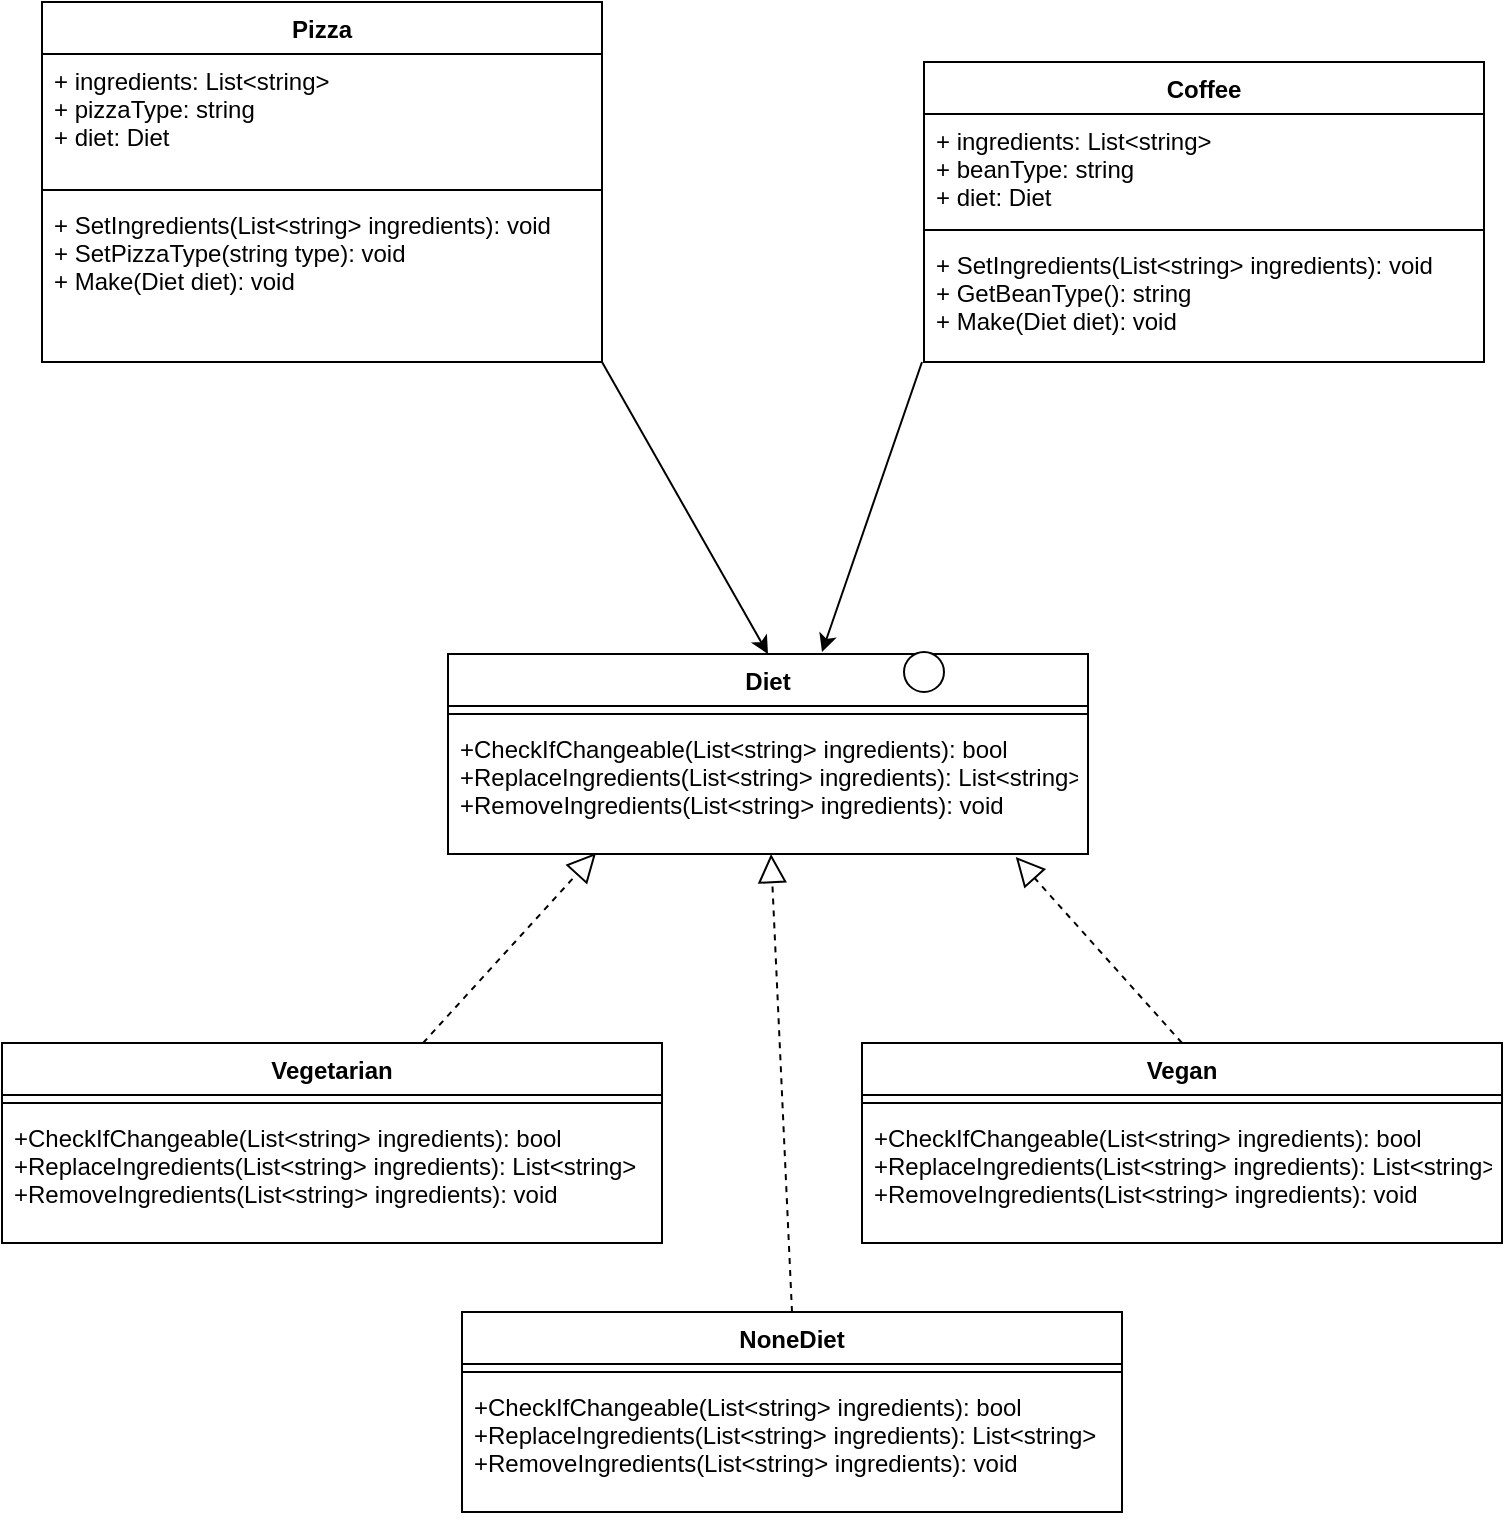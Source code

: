 <mxfile version="12.1.0" type="device" pages="1"><diagram id="p-yCQqdvYXW6_HQczVzR" name="Page-1"><mxGraphModel dx="1182" dy="764" grid="1" gridSize="10" guides="1" tooltips="1" connect="1" arrows="1" fold="1" page="1" pageScale="1" pageWidth="827" pageHeight="1169" math="0" shadow="0"><root><mxCell id="0"/><mxCell id="1" parent="0"/><mxCell id="WJiavjVWi5YrfynynHwX-36" value="Diet" style="swimlane;fontStyle=1;align=center;verticalAlign=top;childLayout=stackLayout;horizontal=1;startSize=26;horizontalStack=0;resizeParent=1;resizeParentMax=0;resizeLast=0;collapsible=1;marginBottom=0;" parent="1" vertex="1"><mxGeometry x="253" y="411" width="320" height="100" as="geometry"/></mxCell><mxCell id="WJiavjVWi5YrfynynHwX-37" value="" style="line;strokeWidth=1;fillColor=none;align=left;verticalAlign=middle;spacingTop=-1;spacingLeft=3;spacingRight=3;rotatable=0;labelPosition=right;points=[];portConstraint=eastwest;" parent="WJiavjVWi5YrfynynHwX-36" vertex="1"><mxGeometry y="26" width="320" height="8" as="geometry"/></mxCell><mxCell id="WJiavjVWi5YrfynynHwX-38" value="+CheckIfChangeable(List&lt;string&gt; ingredients): bool&#10;+ReplaceIngredients(List&lt;string&gt; ingredients): List&lt;string&gt;&#10;+RemoveIngredients(List&lt;string&gt; ingredients): void" style="text;strokeColor=none;fillColor=none;align=left;verticalAlign=top;spacingLeft=4;spacingRight=4;overflow=hidden;rotatable=0;points=[[0,0.5],[1,0.5]];portConstraint=eastwest;" parent="WJiavjVWi5YrfynynHwX-36" vertex="1"><mxGeometry y="34" width="320" height="66" as="geometry"/></mxCell><mxCell id="WJiavjVWi5YrfynynHwX-39" value="" style="ellipse;whiteSpace=wrap;html=1;aspect=fixed;verticalAlign=top;" parent="1" vertex="1"><mxGeometry x="481" y="410" width="20" height="20" as="geometry"/></mxCell><mxCell id="WJiavjVWi5YrfynynHwX-40" value="" style="endArrow=classic;html=1;entryX=0.5;entryY=0;entryDx=0;entryDy=0;exitX=1;exitY=0.5;exitDx=0;exitDy=0;" parent="1" target="WJiavjVWi5YrfynynHwX-36" edge="1"><mxGeometry width="50" height="50" relative="1" as="geometry"><mxPoint x="330" y="265" as="sourcePoint"/><mxPoint x="100" y="530" as="targetPoint"/></mxGeometry></mxCell><mxCell id="WJiavjVWi5YrfynynHwX-41" value="" style="endArrow=classic;html=1;exitX=0;exitY=0.5;exitDx=0;exitDy=0;" parent="1" edge="1"><mxGeometry width="50" height="50" relative="1" as="geometry"><mxPoint x="490" y="265" as="sourcePoint"/><mxPoint x="440" y="410" as="targetPoint"/></mxGeometry></mxCell><mxCell id="WJiavjVWi5YrfynynHwX-42" value="Vegetarian" style="swimlane;fontStyle=1;align=center;verticalAlign=top;childLayout=stackLayout;horizontal=1;startSize=26;horizontalStack=0;resizeParent=1;resizeParentMax=0;resizeLast=0;collapsible=1;marginBottom=0;" parent="1" vertex="1"><mxGeometry x="30" y="605.5" width="330" height="100" as="geometry"/></mxCell><mxCell id="WJiavjVWi5YrfynynHwX-43" value="" style="line;strokeWidth=1;fillColor=none;align=left;verticalAlign=middle;spacingTop=-1;spacingLeft=3;spacingRight=3;rotatable=0;labelPosition=right;points=[];portConstraint=eastwest;" parent="WJiavjVWi5YrfynynHwX-42" vertex="1"><mxGeometry y="26" width="330" height="8" as="geometry"/></mxCell><mxCell id="WJiavjVWi5YrfynynHwX-44" value="+CheckIfChangeable(List&lt;string&gt; ingredients): bool&#10;+ReplaceIngredients(List&lt;string&gt; ingredients): List&lt;string&gt;&#10;+RemoveIngredients(List&lt;string&gt; ingredients): void" style="text;strokeColor=none;fillColor=none;align=left;verticalAlign=top;spacingLeft=4;spacingRight=4;overflow=hidden;rotatable=0;points=[[0,0.5],[1,0.5]];portConstraint=eastwest;" parent="WJiavjVWi5YrfynynHwX-42" vertex="1"><mxGeometry y="34" width="330" height="66" as="geometry"/></mxCell><mxCell id="WJiavjVWi5YrfynynHwX-45" value="" style="endArrow=block;dashed=1;endFill=0;endSize=12;html=1;" parent="1" source="WJiavjVWi5YrfynynHwX-42" edge="1"><mxGeometry width="160" relative="1" as="geometry"><mxPoint x="248" y="578.5" as="sourcePoint"/><mxPoint x="327" y="510.5" as="targetPoint"/></mxGeometry></mxCell><mxCell id="WJiavjVWi5YrfynynHwX-46" value="Vegan&#10;" style="swimlane;fontStyle=1;align=center;verticalAlign=top;childLayout=stackLayout;horizontal=1;startSize=26;horizontalStack=0;resizeParent=1;resizeParentMax=0;resizeLast=0;collapsible=1;marginBottom=0;" parent="1" vertex="1"><mxGeometry x="460" y="605.5" width="320" height="100" as="geometry"/></mxCell><mxCell id="WJiavjVWi5YrfynynHwX-47" value="" style="line;strokeWidth=1;fillColor=none;align=left;verticalAlign=middle;spacingTop=-1;spacingLeft=3;spacingRight=3;rotatable=0;labelPosition=right;points=[];portConstraint=eastwest;" parent="WJiavjVWi5YrfynynHwX-46" vertex="1"><mxGeometry y="26" width="320" height="8" as="geometry"/></mxCell><mxCell id="WJiavjVWi5YrfynynHwX-48" value="+CheckIfChangeable(List&lt;string&gt; ingredients): bool&#10;+ReplaceIngredients(List&lt;string&gt; ingredients): List&lt;string&gt;&#10;+RemoveIngredients(List&lt;string&gt; ingredients): void" style="text;strokeColor=none;fillColor=none;align=left;verticalAlign=top;spacingLeft=4;spacingRight=4;overflow=hidden;rotatable=0;points=[[0,0.5],[1,0.5]];portConstraint=eastwest;" parent="WJiavjVWi5YrfynynHwX-46" vertex="1"><mxGeometry y="34" width="320" height="66" as="geometry"/></mxCell><mxCell id="WJiavjVWi5YrfynynHwX-49" value="" style="endArrow=block;dashed=1;endFill=0;endSize=12;html=1;entryX=0.709;entryY=1.045;entryDx=0;entryDy=0;exitX=0.5;exitY=0;exitDx=0;exitDy=0;entryPerimeter=0;" parent="1" source="WJiavjVWi5YrfynynHwX-46" edge="1"><mxGeometry width="160" relative="1" as="geometry"><mxPoint x="128" y="598.5" as="sourcePoint"/><mxPoint x="536.88" y="512.47" as="targetPoint"/></mxGeometry></mxCell><mxCell id="WJiavjVWi5YrfynynHwX-50" value="NoneDiet" style="swimlane;fontStyle=1;align=center;verticalAlign=top;childLayout=stackLayout;horizontal=1;startSize=26;horizontalStack=0;resizeParent=1;resizeParentMax=0;resizeLast=0;collapsible=1;marginBottom=0;" parent="1" vertex="1"><mxGeometry x="260" y="740" width="330" height="100" as="geometry"/></mxCell><mxCell id="WJiavjVWi5YrfynynHwX-51" value="" style="line;strokeWidth=1;fillColor=none;align=left;verticalAlign=middle;spacingTop=-1;spacingLeft=3;spacingRight=3;rotatable=0;labelPosition=right;points=[];portConstraint=eastwest;" parent="WJiavjVWi5YrfynynHwX-50" vertex="1"><mxGeometry y="26" width="330" height="8" as="geometry"/></mxCell><mxCell id="WJiavjVWi5YrfynynHwX-52" value="+CheckIfChangeable(List&lt;string&gt; ingredients): bool&#10;+ReplaceIngredients(List&lt;string&gt; ingredients): List&lt;string&gt;&#10;+RemoveIngredients(List&lt;string&gt; ingredients): void" style="text;strokeColor=none;fillColor=none;align=left;verticalAlign=top;spacingLeft=4;spacingRight=4;overflow=hidden;rotatable=0;points=[[0,0.5],[1,0.5]];portConstraint=eastwest;" parent="WJiavjVWi5YrfynynHwX-50" vertex="1"><mxGeometry y="34" width="330" height="66" as="geometry"/></mxCell><mxCell id="WJiavjVWi5YrfynynHwX-53" value="" style="endArrow=block;dashed=1;endFill=0;endSize=12;html=1;exitX=0.5;exitY=0;exitDx=0;exitDy=0;" parent="1" source="WJiavjVWi5YrfynynHwX-50" target="WJiavjVWi5YrfynynHwX-38" edge="1"><mxGeometry width="160" relative="1" as="geometry"><mxPoint x="297.1" y="617.5" as="sourcePoint"/><mxPoint x="425" y="511.5" as="targetPoint"/></mxGeometry></mxCell><mxCell id="L0kykPMx0qrWNqag3r6u-1" value="Pizza" style="swimlane;fontStyle=1;align=center;verticalAlign=top;childLayout=stackLayout;horizontal=1;startSize=26;horizontalStack=0;resizeParent=1;resizeParentMax=0;resizeLast=0;collapsible=1;marginBottom=0;" parent="1" vertex="1"><mxGeometry x="50" y="85" width="280" height="180" as="geometry"/></mxCell><mxCell id="L0kykPMx0qrWNqag3r6u-2" value="+ ingredients: List&lt;string&gt;&#10;+ pizzaType: string&#10;+ diet: Diet" style="text;strokeColor=none;fillColor=none;align=left;verticalAlign=top;spacingLeft=4;spacingRight=4;overflow=hidden;rotatable=0;points=[[0,0.5],[1,0.5]];portConstraint=eastwest;" parent="L0kykPMx0qrWNqag3r6u-1" vertex="1"><mxGeometry y="26" width="280" height="64" as="geometry"/></mxCell><mxCell id="L0kykPMx0qrWNqag3r6u-3" value="" style="line;strokeWidth=1;fillColor=none;align=left;verticalAlign=middle;spacingTop=-1;spacingLeft=3;spacingRight=3;rotatable=0;labelPosition=right;points=[];portConstraint=eastwest;" parent="L0kykPMx0qrWNqag3r6u-1" vertex="1"><mxGeometry y="90" width="280" height="8" as="geometry"/></mxCell><mxCell id="L0kykPMx0qrWNqag3r6u-4" value="+ SetIngredients(List&lt;string&gt; ingredients): void&#10;+ SetPizzaType(string type): void&#10;+ Make(Diet diet): void" style="text;strokeColor=none;fillColor=none;align=left;verticalAlign=top;spacingLeft=4;spacingRight=4;overflow=hidden;rotatable=0;points=[[0,0.5],[1,0.5]];portConstraint=eastwest;" parent="L0kykPMx0qrWNqag3r6u-1" vertex="1"><mxGeometry y="98" width="280" height="82" as="geometry"/></mxCell><mxCell id="L0kykPMx0qrWNqag3r6u-5" value="Coffee" style="swimlane;fontStyle=1;align=center;verticalAlign=top;childLayout=stackLayout;horizontal=1;startSize=26;horizontalStack=0;resizeParent=1;resizeParentMax=0;resizeLast=0;collapsible=1;marginBottom=0;" parent="1" vertex="1"><mxGeometry x="491" y="115" width="280" height="150" as="geometry"/></mxCell><mxCell id="L0kykPMx0qrWNqag3r6u-6" value="+ ingredients: List&lt;string&gt;&#10;+ beanType: string&#10;+ diet: Diet" style="text;strokeColor=none;fillColor=none;align=left;verticalAlign=top;spacingLeft=4;spacingRight=4;overflow=hidden;rotatable=0;points=[[0,0.5],[1,0.5]];portConstraint=eastwest;" parent="L0kykPMx0qrWNqag3r6u-5" vertex="1"><mxGeometry y="26" width="280" height="54" as="geometry"/></mxCell><mxCell id="L0kykPMx0qrWNqag3r6u-7" value="" style="line;strokeWidth=1;fillColor=none;align=left;verticalAlign=middle;spacingTop=-1;spacingLeft=3;spacingRight=3;rotatable=0;labelPosition=right;points=[];portConstraint=eastwest;" parent="L0kykPMx0qrWNqag3r6u-5" vertex="1"><mxGeometry y="80" width="280" height="8" as="geometry"/></mxCell><mxCell id="L0kykPMx0qrWNqag3r6u-8" value="+ SetIngredients(List&lt;string&gt; ingredients): void&#10;+ GetBeanType(): string&#10;+ Make(Diet diet): void" style="text;strokeColor=none;fillColor=none;align=left;verticalAlign=top;spacingLeft=4;spacingRight=4;overflow=hidden;rotatable=0;points=[[0,0.5],[1,0.5]];portConstraint=eastwest;" parent="L0kykPMx0qrWNqag3r6u-5" vertex="1"><mxGeometry y="88" width="280" height="62" as="geometry"/></mxCell></root></mxGraphModel></diagram></mxfile>